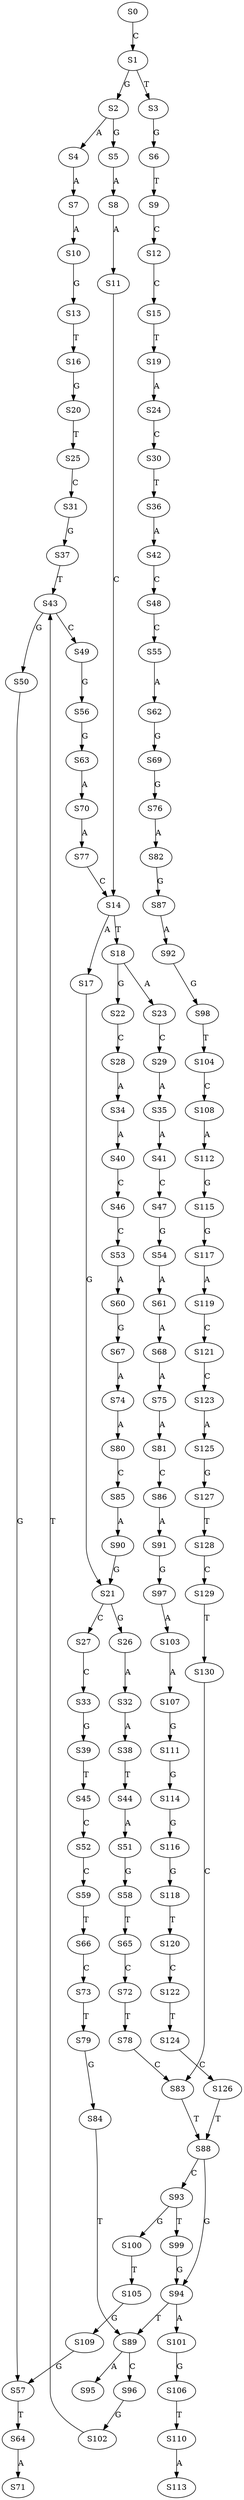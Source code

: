 strict digraph  {
	S0 -> S1 [ label = C ];
	S1 -> S2 [ label = G ];
	S1 -> S3 [ label = T ];
	S2 -> S4 [ label = A ];
	S2 -> S5 [ label = G ];
	S3 -> S6 [ label = G ];
	S4 -> S7 [ label = A ];
	S5 -> S8 [ label = A ];
	S6 -> S9 [ label = T ];
	S7 -> S10 [ label = A ];
	S8 -> S11 [ label = A ];
	S9 -> S12 [ label = C ];
	S10 -> S13 [ label = G ];
	S11 -> S14 [ label = C ];
	S12 -> S15 [ label = C ];
	S13 -> S16 [ label = T ];
	S14 -> S17 [ label = A ];
	S14 -> S18 [ label = T ];
	S15 -> S19 [ label = T ];
	S16 -> S20 [ label = G ];
	S17 -> S21 [ label = G ];
	S18 -> S22 [ label = G ];
	S18 -> S23 [ label = A ];
	S19 -> S24 [ label = A ];
	S20 -> S25 [ label = T ];
	S21 -> S26 [ label = G ];
	S21 -> S27 [ label = C ];
	S22 -> S28 [ label = C ];
	S23 -> S29 [ label = C ];
	S24 -> S30 [ label = C ];
	S25 -> S31 [ label = C ];
	S26 -> S32 [ label = A ];
	S27 -> S33 [ label = C ];
	S28 -> S34 [ label = A ];
	S29 -> S35 [ label = A ];
	S30 -> S36 [ label = T ];
	S31 -> S37 [ label = G ];
	S32 -> S38 [ label = A ];
	S33 -> S39 [ label = G ];
	S34 -> S40 [ label = A ];
	S35 -> S41 [ label = A ];
	S36 -> S42 [ label = A ];
	S37 -> S43 [ label = T ];
	S38 -> S44 [ label = T ];
	S39 -> S45 [ label = T ];
	S40 -> S46 [ label = C ];
	S41 -> S47 [ label = C ];
	S42 -> S48 [ label = C ];
	S43 -> S49 [ label = C ];
	S43 -> S50 [ label = G ];
	S44 -> S51 [ label = A ];
	S45 -> S52 [ label = C ];
	S46 -> S53 [ label = C ];
	S47 -> S54 [ label = G ];
	S48 -> S55 [ label = C ];
	S49 -> S56 [ label = G ];
	S50 -> S57 [ label = G ];
	S51 -> S58 [ label = G ];
	S52 -> S59 [ label = C ];
	S53 -> S60 [ label = A ];
	S54 -> S61 [ label = A ];
	S55 -> S62 [ label = A ];
	S56 -> S63 [ label = G ];
	S57 -> S64 [ label = T ];
	S58 -> S65 [ label = T ];
	S59 -> S66 [ label = T ];
	S60 -> S67 [ label = G ];
	S61 -> S68 [ label = A ];
	S62 -> S69 [ label = G ];
	S63 -> S70 [ label = A ];
	S64 -> S71 [ label = A ];
	S65 -> S72 [ label = C ];
	S66 -> S73 [ label = C ];
	S67 -> S74 [ label = A ];
	S68 -> S75 [ label = A ];
	S69 -> S76 [ label = G ];
	S70 -> S77 [ label = A ];
	S72 -> S78 [ label = T ];
	S73 -> S79 [ label = T ];
	S74 -> S80 [ label = A ];
	S75 -> S81 [ label = A ];
	S76 -> S82 [ label = A ];
	S77 -> S14 [ label = C ];
	S78 -> S83 [ label = C ];
	S79 -> S84 [ label = G ];
	S80 -> S85 [ label = C ];
	S81 -> S86 [ label = C ];
	S82 -> S87 [ label = G ];
	S83 -> S88 [ label = T ];
	S84 -> S89 [ label = T ];
	S85 -> S90 [ label = A ];
	S86 -> S91 [ label = A ];
	S87 -> S92 [ label = A ];
	S88 -> S93 [ label = C ];
	S88 -> S94 [ label = G ];
	S89 -> S95 [ label = A ];
	S89 -> S96 [ label = C ];
	S90 -> S21 [ label = G ];
	S91 -> S97 [ label = G ];
	S92 -> S98 [ label = G ];
	S93 -> S99 [ label = T ];
	S93 -> S100 [ label = G ];
	S94 -> S101 [ label = A ];
	S94 -> S89 [ label = T ];
	S96 -> S102 [ label = G ];
	S97 -> S103 [ label = A ];
	S98 -> S104 [ label = T ];
	S99 -> S94 [ label = G ];
	S100 -> S105 [ label = T ];
	S101 -> S106 [ label = G ];
	S102 -> S43 [ label = T ];
	S103 -> S107 [ label = A ];
	S104 -> S108 [ label = C ];
	S105 -> S109 [ label = G ];
	S106 -> S110 [ label = T ];
	S107 -> S111 [ label = G ];
	S108 -> S112 [ label = A ];
	S109 -> S57 [ label = G ];
	S110 -> S113 [ label = A ];
	S111 -> S114 [ label = G ];
	S112 -> S115 [ label = G ];
	S114 -> S116 [ label = G ];
	S115 -> S117 [ label = G ];
	S116 -> S118 [ label = G ];
	S117 -> S119 [ label = A ];
	S118 -> S120 [ label = T ];
	S119 -> S121 [ label = C ];
	S120 -> S122 [ label = C ];
	S121 -> S123 [ label = C ];
	S122 -> S124 [ label = T ];
	S123 -> S125 [ label = A ];
	S124 -> S126 [ label = C ];
	S125 -> S127 [ label = G ];
	S126 -> S88 [ label = T ];
	S127 -> S128 [ label = T ];
	S128 -> S129 [ label = C ];
	S129 -> S130 [ label = T ];
	S130 -> S83 [ label = C ];
}
